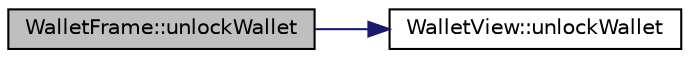 digraph "WalletFrame::unlockWallet"
{
 // LATEX_PDF_SIZE
  edge [fontname="Helvetica",fontsize="10",labelfontname="Helvetica",labelfontsize="10"];
  node [fontname="Helvetica",fontsize="10",shape=record];
  rankdir="LR";
  Node46 [label="WalletFrame::unlockWallet",height=0.2,width=0.4,color="black", fillcolor="grey75", style="filled", fontcolor="black",tooltip=" "];
  Node46 -> Node47 [color="midnightblue",fontsize="10",style="solid"];
  Node47 [label="WalletView::unlockWallet",height=0.2,width=0.4,color="black", fillcolor="white", style="filled",URL="$class_wallet_view.html#ac258d549f0e55ad4f84b9d21848faf02",tooltip=" "];
}
